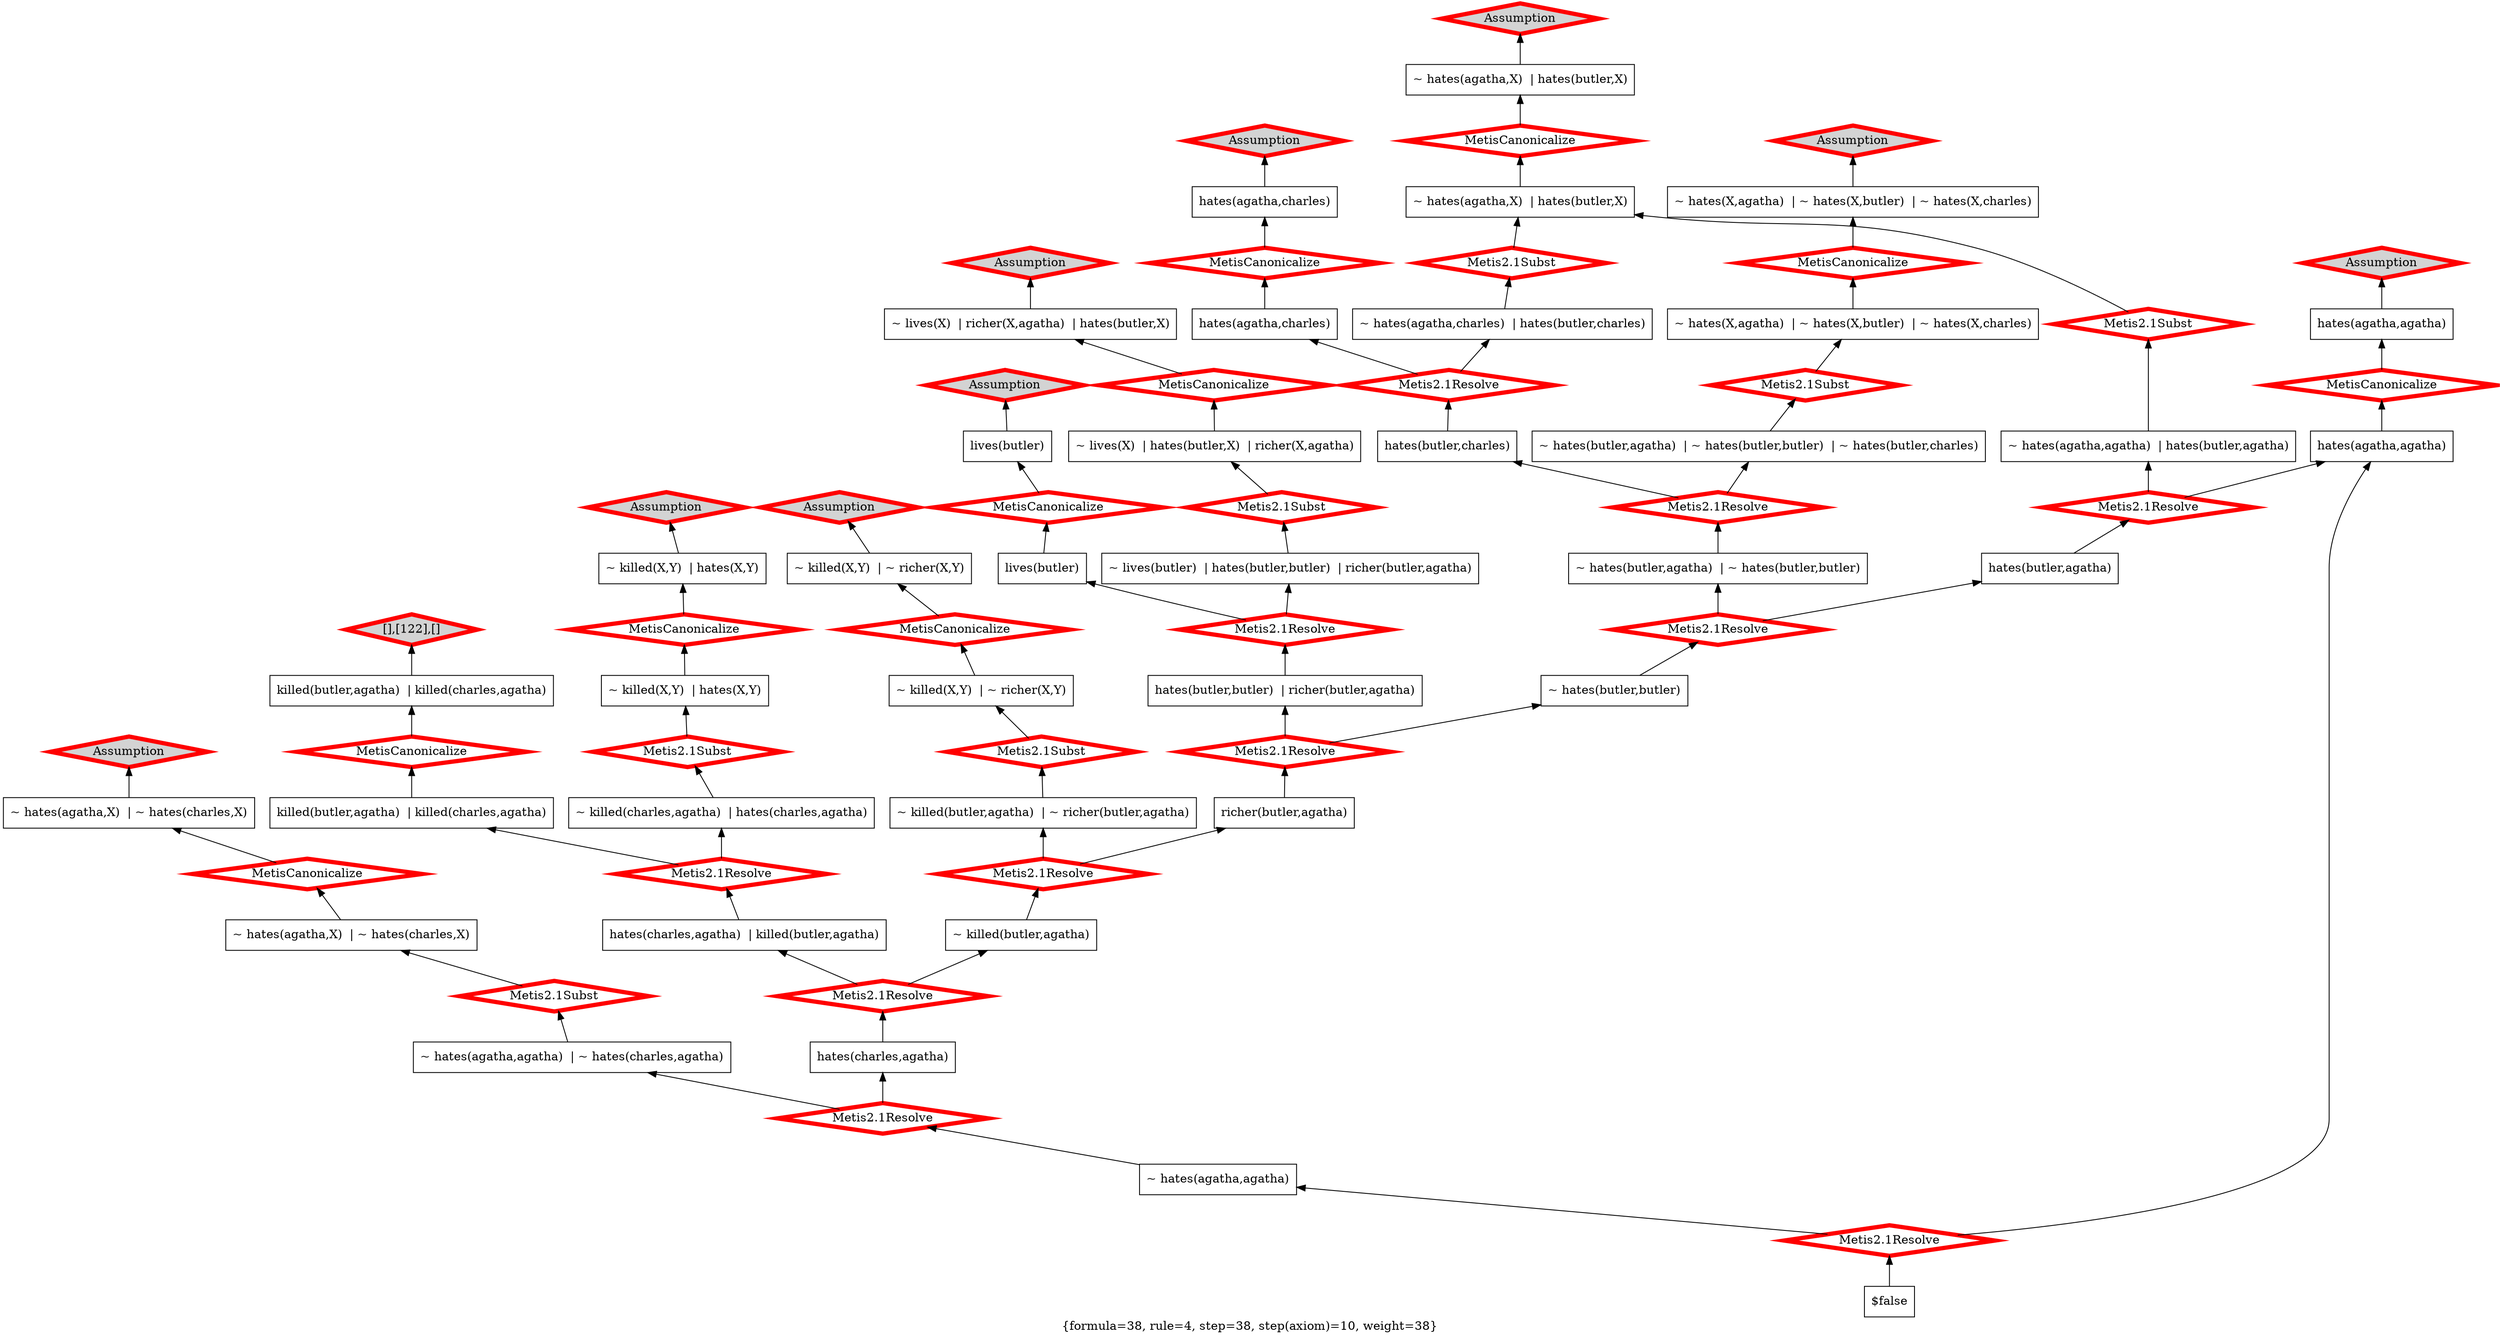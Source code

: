digraph g 
{ rankdir=BT;
 labelloc=b label="{formula=38, rule=4, step=38, step(axiom)=10, weight=38}"  
 "x_116" [ color="black" shape="box" label="~ hates(butler,agatha)  | ~ hates(butler,butler)  | ~ hates(butler,charles)" fillcolor="white" style="filled"  ];
  "x_119" [ color="black" shape="box" label="~ hates(agatha,agatha)  | hates(butler,agatha)" fillcolor="white" style="filled"  ];
  "x_74" [ color="black" shape="box" label="~ killed(X,Y)  | hates(X,Y)" fillcolor="white" style="filled"  ];
  "x_4" [ color="black" shape="box" label="$false" fillcolor="white" style="filled"  ];
  "x_5" [ color="black" shape="box" label="hates(butler,charles)" fillcolor="white" style="filled"  ];
  "x_123" [ color="black" shape="box" label="hates(charles,agatha)" fillcolor="white" style="filled"  ];
  "x_122" [ color="black" shape="box" label="killed(butler,agatha)  | killed(charles,agatha)" fillcolor="white" style="filled"  ];
  "x_76" [ color="black" shape="box" label="~ killed(X,Y)  | ~ richer(X,Y)" fillcolor="white" style="filled"  ];
  "x_7" [ color="black" shape="box" label="~ killed(butler,agatha)  | ~ richer(butler,agatha)" fillcolor="white" style="filled"  ];
  "x_8" [ color="black" shape="box" label="hates(charles,agatha)  | killed(butler,agatha)" fillcolor="white" style="filled"  ];
  "x_12" [ color="black" shape="box" label="~ killed(X,Y)  | hates(X,Y)" fillcolor="white" style="filled"  ];
  "x_83" [ color="black" shape="box" label="~ hates(butler,butler)" fillcolor="white" style="filled"  ];
  "x_13" [ color="black" shape="box" label="hates(agatha,agatha)" fillcolor="white" style="filled"  ];
  "x_84" [ color="black" shape="box" label="~ hates(butler,agatha)  | ~ hates(butler,butler)" fillcolor="white" style="filled"  ];
  "x_52" [ color="black" shape="box" label="~ hates(X,agatha)  | ~ hates(X,butler)  | ~ hates(X,charles)" fillcolor="white" style="filled"  ];
  "x_131" [ color="black" shape="box" label="hates(agatha,charles)" fillcolor="white" style="filled"  ];
  "x_90" [ color="black" shape="box" label="hates(agatha,charles)" fillcolor="white" style="filled"  ];
  "x_22" [ color="black" shape="box" label="~ lives(butler)  | hates(butler,butler)  | richer(butler,agatha)" fillcolor="white" style="filled"  ];
  "x_91" [ color="black" shape="box" label="~ hates(agatha,X)  | ~ hates(charles,X)" fillcolor="white" style="filled"  ];
  "x_93" [ color="black" shape="box" label="~ lives(X)  | richer(X,agatha)  | hates(butler,X)" fillcolor="white" style="filled"  ];
  "x_92" [ color="black" shape="box" label="~ killed(butler,agatha)" fillcolor="white" style="filled"  ];
  "x_26" [ color="black" shape="box" label="~ hates(agatha,agatha)  | ~ hates(charles,agatha)" fillcolor="white" style="filled"  ];
  "x_27" [ color="black" shape="box" label="hates(agatha,agatha)" fillcolor="white" style="filled"  ];
  "x_99" [ color="black" shape="box" label="~ hates(agatha,X)  | ~ hates(charles,X)" fillcolor="white" style="filled"  ];
  "x_102" [ color="black" shape="box" label="lives(butler)" fillcolor="white" style="filled"  ];
  "x_60" [ color="black" shape="box" label="~ hates(agatha,X)  | hates(butler,X)" fillcolor="white" style="filled"  ];
  "x_106" [ color="black" shape="box" label="killed(butler,agatha)  | killed(charles,agatha)" fillcolor="white" style="filled"  ];
  "x_36" [ color="black" shape="box" label="~ hates(agatha,agatha)" fillcolor="white" style="filled"  ];
  "x_138" [ color="black" shape="box" label="~ hates(agatha,charles)  | hates(butler,charles)" fillcolor="white" style="filled"  ];
  "x_107" [ color="black" shape="box" label="~ lives(X)  | hates(butler,X)  | richer(X,agatha)" fillcolor="white" style="filled"  ];
  "x_38" [ color="black" shape="box" label="lives(butler)" fillcolor="white" style="filled"  ];
  "x_39" [ color="black" shape="box" label="~ hates(agatha,X)  | hates(butler,X)" fillcolor="white" style="filled"  ];
  "x_113" [ color="black" shape="box" label="hates(butler,butler)  | richer(butler,agatha)" fillcolor="white" style="filled"  ];
  "x_114" [ color="black" shape="box" label="hates(butler,agatha)" fillcolor="white" style="filled"  ];
  "x_41" [ color="black" shape="box" label="~ killed(charles,agatha)  | hates(charles,agatha)" fillcolor="white" style="filled"  ];
  "x_115" [ color="black" shape="box" label="~ hates(X,agatha)  | ~ hates(X,butler)  | ~ hates(X,charles)" fillcolor="white" style="filled"  ];
  "x_143" [ color="black" shape="box" label="~ killed(X,Y)  | ~ richer(X,Y)" fillcolor="white" style="filled"  ];
  "x_43" [ color="black" shape="box" label="richer(butler,agatha)" fillcolor="white" style="filled"  ];
  "1450b6d7:1242c262046:-7f8e" [ URL="http://browser.inference-web.org/iwbrowser/BrowseNodeSet?url=http%3A%2F%2Finference-web.org%2Fproofs%2Ftptp%2FSolutions%2FPUZ%2FPUZ001-1%2FMetis---2.2%2Fanswer.owl%23ns_refute_0_10" color="red" shape="diamond" label="Metis2.1Subst" fillcolor="white" style="filled" penwidth="5"  ];
  "x_22" -> "1450b6d7:1242c262046:-7f8e";
  "1450b6d7:1242c262046:-7f8e" -> "x_107";
  "1450b6d7:1242c262046:-7fc5" [ URL="http://browser.inference-web.org/iwbrowser/BrowseNodeSet?url=http%3A%2F%2Finference-web.org%2Fproofs%2Ftptp%2FSolutions%2FPUZ%2FPUZ001-1%2FMetis---2.2%2Fanswer.owl%23ns_refute_0_17" color="red" shape="diamond" label="Metis2.1Subst" fillcolor="white" style="filled" penwidth="5"  ];
  "x_116" -> "1450b6d7:1242c262046:-7fc5";
  "1450b6d7:1242c262046:-7fc5" -> "x_52";
  "1450b6d7:1242c262046:-7ff9" [ URL="http://browser.inference-web.org/iwbrowser/BrowseNodeSet?url=http%3A%2F%2Finference-web.org%2Fproofs%2Ftptp%2FSolutions%2FPUZ%2FPUZ001-1%2FMetis---2.2%2Fanswer.owl%23ns_refute_0_26" color="red" shape="diamond" label="Metis2.1Resolve" fillcolor="white" style="filled" penwidth="5"  ];
  "x_36" -> "1450b6d7:1242c262046:-7ff9";
  "1450b6d7:1242c262046:-7ff9" -> "x_26";
  "1450b6d7:1242c262046:-7ff9" -> "x_123";
  "1450b6d7:1242c262046:-7fe9" [ URL="http://browser.inference-web.org/iwbrowser/BrowseNodeSet?url=http%3A%2F%2Finference-web.org%2Fproofs%2Ftptp%2FSolutions%2FPUZ%2FPUZ001-1%2FMetis---2.2%2Fanswer.owl%23ns_refute_0_25" color="red" shape="diamond" label="Metis2.1Resolve" fillcolor="white" style="filled" penwidth="5"  ];
  "x_123" -> "1450b6d7:1242c262046:-7fe9";
  "1450b6d7:1242c262046:-7fe9" -> "x_8";
  "1450b6d7:1242c262046:-7fe9" -> "x_92";
  "1450b6d7:1242c262046:-7f9e" [ URL="http://browser.inference-web.org/iwbrowser/BrowseNodeSet?url=http%3A%2F%2Finference-web.org%2Fproofs%2Ftptp%2FSolutions%2FPUZ%2FPUZ001-1%2FMetis---2.2%2Fanswer.owl%23ns_refute_0_20" color="red" shape="diamond" label="Metis2.1Subst" fillcolor="white" style="filled" penwidth="5"  ];
  "x_119" -> "1450b6d7:1242c262046:-7f9e";
  "1450b6d7:1242c262046:-7f9e" -> "x_60";
  "1450b6d7:1242c262046:-7f6f" [ URL="http://browser.inference-web.org/iwbrowser/BrowseNodeSet?url=http%3A%2F%2Finference-web.org%2Fproofs%2Ftptp%2FSolutions%2FPUZ%2FPUZ001-1%2FMetis---2.2%2Fanswer.owl%23ns_killer_hates_victim" color="red" shape="diamond" label="Assumption" fillcolor="lightgrey" style="filled" penwidth="5"  ];
  "x_12" -> "1450b6d7:1242c262046:-7f6f";
  "1450b6d7:1242c262046:-7fc1" [ URL="http://browser.inference-web.org/iwbrowser/BrowseNodeSet?url=http%3A%2F%2Finference-web.org%2Fproofs%2Ftptp%2FSolutions%2FPUZ%2FPUZ001-1%2FMetis---2.2%2Fanswer.owl%23ns_refute_0_16" color="red" shape="diamond" label="MetisCanonicalize" fillcolor="white" style="filled" penwidth="5"  ];
  "x_52" -> "1450b6d7:1242c262046:-7fc1";
  "1450b6d7:1242c262046:-7fc1" -> "x_115";
  "1450b6d7:1242c262046:-7f68" [ URL="http://browser.inference-web.org/iwbrowser/BrowseNodeSet?url=http%3A%2F%2Finference-web.org%2Fproofs%2Ftptp%2FSolutions%2FPUZ%2FPUZ001-1%2FMetis---2.2%2Fanswer.owl%23ns_prove_neither_charles_nor_butler_did_it" color="red" shape="diamond" label="[],[122],[]" fillcolor="lightgrey" style="filled" penwidth="5"  ];
  "x_122" -> "1450b6d7:1242c262046:-7f68";
  "1450b6d7:1242c262046:-7fa6" [ URL="http://browser.inference-web.org/iwbrowser/BrowseNodeSet?url=http%3A%2F%2Finference-web.org%2Fproofs%2Ftptp%2FSolutions%2FPUZ%2FPUZ001-1%2FMetis---2.2%2Fanswer.owl%23ns_agatha_hates_charles" color="red" shape="diamond" label="Assumption" fillcolor="lightgrey" style="filled" penwidth="5"  ];
  "x_131" -> "1450b6d7:1242c262046:-7fa6";
  "1450b6d7:1242c262046:-7ffe" [ URL="http://browser.inference-web.org/iwbrowser/BrowseNodeSet?url=http%3A%2F%2Finference-web.org%2Fproofs%2Ftptp%2FSolutions%2FPUZ%2FPUZ001-1%2FMetis---2.2%2Fanswer.owl%23answer" color="red" shape="diamond" label="Metis2.1Resolve" fillcolor="white" style="filled" penwidth="5"  ];
  "x_4" -> "1450b6d7:1242c262046:-7ffe";
  "1450b6d7:1242c262046:-7ffe" -> "x_27";
  "1450b6d7:1242c262046:-7ffe" -> "x_36";
  "1450b6d7:1242c262046:-7ff0" [ URL="http://browser.inference-web.org/iwbrowser/BrowseNodeSet?url=http%3A%2F%2Finference-web.org%2Fproofs%2Ftptp%2FSolutions%2FPUZ%2FPUZ001-1%2FMetis---2.2%2Fanswer.owl%23ns_refute_0_0" color="red" shape="diamond" label="MetisCanonicalize" fillcolor="white" style="filled" penwidth="5"  ];
  "x_91" -> "1450b6d7:1242c262046:-7ff0";
  "1450b6d7:1242c262046:-7ff0" -> "x_99";
  "1450b6d7:1242c262046:-7fb1" [ URL="http://browser.inference-web.org/iwbrowser/BrowseNodeSet?url=http%3A%2F%2Finference-web.org%2Fproofs%2Ftptp%2FSolutions%2FPUZ%2FPUZ001-1%2FMetis---2.2%2Fanswer.owl%23ns_refute_0_13" color="red" shape="diamond" label="MetisCanonicalize" fillcolor="white" style="filled" penwidth="5"  ];
  "x_60" -> "1450b6d7:1242c262046:-7fb1";
  "1450b6d7:1242c262046:-7fb1" -> "x_39";
  "1450b6d7:1242c262046:-7fcf" [ URL="http://browser.inference-web.org/iwbrowser/BrowseNodeSet?url=http%3A%2F%2Finference-web.org%2Fproofs%2Ftptp%2FSolutions%2FPUZ%2FPUZ001-1%2FMetis---2.2%2Fanswer.owl%23ns_refute_0_22" color="red" shape="diamond" label="Metis2.1Resolve" fillcolor="white" style="filled" penwidth="5"  ];
  "x_83" -> "1450b6d7:1242c262046:-7fcf";
  "1450b6d7:1242c262046:-7fcf" -> "x_84";
  "1450b6d7:1242c262046:-7fcf" -> "x_114";
  "1450b6d7:1242c262046:-7fdb" [ URL="http://browser.inference-web.org/iwbrowser/BrowseNodeSet?url=http%3A%2F%2Finference-web.org%2Fproofs%2Ftptp%2FSolutions%2FPUZ%2FPUZ001-1%2FMetis---2.2%2Fanswer.owl%23ns_refute_0_6" color="red" shape="diamond" label="MetisCanonicalize" fillcolor="white" style="filled" penwidth="5"  ];
  "x_143" -> "1450b6d7:1242c262046:-7fdb";
  "1450b6d7:1242c262046:-7fdb" -> "x_76";
  "1450b6d7:1242c262046:-7fb5" [ URL="http://browser.inference-web.org/iwbrowser/BrowseNodeSet?url=http%3A%2F%2Finference-web.org%2Fproofs%2Ftptp%2FSolutions%2FPUZ%2FPUZ001-1%2FMetis---2.2%2Fanswer.owl%23ns_refute_0_14" color="red" shape="diamond" label="Metis2.1Subst" fillcolor="white" style="filled" penwidth="5"  ];
  "x_138" -> "1450b6d7:1242c262046:-7fb5";
  "1450b6d7:1242c262046:-7fb5" -> "x_60";
  "1450b6d7:1242c262046:-7fdf" [ URL="http://browser.inference-web.org/iwbrowser/BrowseNodeSet?url=http%3A%2F%2Finference-web.org%2Fproofs%2Ftptp%2FSolutions%2FPUZ%2FPUZ001-1%2FMetis---2.2%2Fanswer.owl%23ns_refute_0_7" color="red" shape="diamond" label="Metis2.1Subst" fillcolor="white" style="filled" penwidth="5"  ];
  "x_7" -> "1450b6d7:1242c262046:-7fdf";
  "1450b6d7:1242c262046:-7fdf" -> "x_143";
  "1450b6d7:1242c262046:-7f73" [ URL="http://browser.inference-web.org/iwbrowser/BrowseNodeSet?url=http%3A%2F%2Finference-web.org%2Fproofs%2Ftptp%2FSolutions%2FPUZ%2FPUZ001-1%2FMetis---2.2%2Fanswer.owl%23ns_refute_0_3" color="red" shape="diamond" label="MetisCanonicalize" fillcolor="white" style="filled" penwidth="5"  ];
  "x_74" -> "1450b6d7:1242c262046:-7f73";
  "1450b6d7:1242c262046:-7f73" -> "x_12";
  "1450b6d7:1242c262046:-7faa" [ URL="http://browser.inference-web.org/iwbrowser/BrowseNodeSet?url=http%3A%2F%2Finference-web.org%2Fproofs%2Ftptp%2FSolutions%2FPUZ%2FPUZ001-1%2FMetis---2.2%2Fanswer.owl%23ns_refute_0_12" color="red" shape="diamond" label="MetisCanonicalize" fillcolor="white" style="filled" penwidth="5"  ];
  "x_90" -> "1450b6d7:1242c262046:-7faa";
  "1450b6d7:1242c262046:-7faa" -> "x_131";
  "1450b6d7:1242c262046:-7f7c" [ URL="http://browser.inference-web.org/iwbrowser/BrowseNodeSet?url=http%3A%2F%2Finference-web.org%2Fproofs%2Ftptp%2FSolutions%2FPUZ%2FPUZ001-1%2FMetis---2.2%2Fanswer.owl%23ns_refute_0_5" color="red" shape="diamond" label="Metis2.1Resolve" fillcolor="white" style="filled" penwidth="5"  ];
  "x_8" -> "1450b6d7:1242c262046:-7f7c";
  "1450b6d7:1242c262046:-7f7c" -> "x_41";
  "1450b6d7:1242c262046:-7f7c" -> "x_106";
  "1450b6d7:1242c262046:-7fd7" [ URL="http://browser.inference-web.org/iwbrowser/BrowseNodeSet?url=http%3A%2F%2Finference-web.org%2Fproofs%2Ftptp%2FSolutions%2FPUZ%2FPUZ001-1%2FMetis---2.2%2Fanswer.owl%23ns_poorer_killer" color="red" shape="diamond" label="Assumption" fillcolor="lightgrey" style="filled" penwidth="5"  ];
  "x_76" -> "1450b6d7:1242c262046:-7fd7";
  "1450b6d7:1242c262046:-7fba" [ URL="http://browser.inference-web.org/iwbrowser/BrowseNodeSet?url=http%3A%2F%2Finference-web.org%2Fproofs%2Ftptp%2FSolutions%2FPUZ%2FPUZ001-1%2FMetis---2.2%2Fanswer.owl%23ns_refute_0_15" color="red" shape="diamond" label="Metis2.1Resolve" fillcolor="white" style="filled" penwidth="5"  ];
  "x_5" -> "1450b6d7:1242c262046:-7fba";
  "1450b6d7:1242c262046:-7fba" -> "x_90";
  "1450b6d7:1242c262046:-7fba" -> "x_138";
  "1450b6d7:1242c262046:-7f96" [ URL="http://browser.inference-web.org/iwbrowser/BrowseNodeSet?url=http%3A%2F%2Finference-web.org%2Fproofs%2Ftptp%2FSolutions%2FPUZ%2FPUZ001-1%2FMetis---2.2%2Fanswer.owl%23ns_agatha_hates_agatha" color="red" shape="diamond" label="Assumption" fillcolor="lightgrey" style="filled" penwidth="5"  ];
  "x_13" -> "1450b6d7:1242c262046:-7f96";
  "1450b6d7:1242c262046:-7f86" [ URL="http://browser.inference-web.org/iwbrowser/BrowseNodeSet?url=http%3A%2F%2Finference-web.org%2Fproofs%2Ftptp%2FSolutions%2FPUZ%2FPUZ001-1%2FMetis---2.2%2Fanswer.owl%23ns_butler_hates_poor" color="red" shape="diamond" label="Assumption" fillcolor="lightgrey" style="filled" penwidth="5"  ];
  "x_93" -> "1450b6d7:1242c262046:-7f86";
  "1450b6d7:1242c262046:-7fca" [ URL="http://browser.inference-web.org/iwbrowser/BrowseNodeSet?url=http%3A%2F%2Finference-web.org%2Fproofs%2Ftptp%2FSolutions%2FPUZ%2FPUZ001-1%2FMetis---2.2%2Fanswer.owl%23ns_refute_0_18" color="red" shape="diamond" label="Metis2.1Resolve" fillcolor="white" style="filled" penwidth="5"  ];
  "x_84" -> "1450b6d7:1242c262046:-7fca";
  "1450b6d7:1242c262046:-7fca" -> "x_5";
  "1450b6d7:1242c262046:-7fca" -> "x_116";
  "1450b6d7:1242c262046:-7ff4" [ URL="http://browser.inference-web.org/iwbrowser/BrowseNodeSet?url=http%3A%2F%2Finference-web.org%2Fproofs%2Ftptp%2FSolutions%2FPUZ%2FPUZ001-1%2FMetis---2.2%2Fanswer.owl%23ns_refute_0_1" color="red" shape="diamond" label="Metis2.1Subst" fillcolor="white" style="filled" penwidth="5"  ];
  "x_26" -> "1450b6d7:1242c262046:-7ff4";
  "1450b6d7:1242c262046:-7ff4" -> "x_91";
  "1450b6d7:1242c262046:-7f93" [ URL="http://browser.inference-web.org/iwbrowser/BrowseNodeSet?url=http%3A%2F%2Finference-web.org%2Fproofs%2Ftptp%2FSolutions%2FPUZ%2FPUZ001-1%2FMetis---2.2%2Fanswer.owl%23ns_refute_0_11" color="red" shape="diamond" label="Metis2.1Resolve" fillcolor="white" style="filled" penwidth="5"  ];
  "x_113" -> "1450b6d7:1242c262046:-7f93";
  "1450b6d7:1242c262046:-7f93" -> "x_22";
  "1450b6d7:1242c262046:-7f93" -> "x_38";
  "1450b6d7:1242c262046:-7fec" [ URL="http://browser.inference-web.org/iwbrowser/BrowseNodeSet?url=http%3A%2F%2Finference-web.org%2Fproofs%2Ftptp%2FSolutions%2FPUZ%2FPUZ001-1%2FMetis---2.2%2Fanswer.owl%23ns_different_hates" color="red" shape="diamond" label="Assumption" fillcolor="lightgrey" style="filled" penwidth="5"  ];
  "x_99" -> "1450b6d7:1242c262046:-7fec";
  "1450b6d7:1242c262046:-7f7f" [ URL="http://browser.inference-web.org/iwbrowser/BrowseNodeSet?url=http%3A%2F%2Finference-web.org%2Fproofs%2Ftptp%2FSolutions%2FPUZ%2FPUZ001-1%2FMetis---2.2%2Fanswer.owl%23ns_butler" color="red" shape="diamond" label="Assumption" fillcolor="lightgrey" style="filled" penwidth="5"  ];
  "x_102" -> "1450b6d7:1242c262046:-7f7f";
  "1450b6d7:1242c262046:-7f83" [ URL="http://browser.inference-web.org/iwbrowser/BrowseNodeSet?url=http%3A%2F%2Finference-web.org%2Fproofs%2Ftptp%2FSolutions%2FPUZ%2FPUZ001-1%2FMetis---2.2%2Fanswer.owl%23ns_refute_0_8" color="red" shape="diamond" label="MetisCanonicalize" fillcolor="white" style="filled" penwidth="5"  ];
  "x_38" -> "1450b6d7:1242c262046:-7f83";
  "1450b6d7:1242c262046:-7f83" -> "x_102";
  "1450b6d7:1242c262046:-7fe4" [ URL="http://browser.inference-web.org/iwbrowser/BrowseNodeSet?url=http%3A%2F%2Finference-web.org%2Fproofs%2Ftptp%2FSolutions%2FPUZ%2FPUZ001-1%2FMetis---2.2%2Fanswer.owl%23ns_refute_0_24" color="red" shape="diamond" label="Metis2.1Resolve" fillcolor="white" style="filled" penwidth="5"  ];
  "x_92" -> "1450b6d7:1242c262046:-7fe4";
  "1450b6d7:1242c262046:-7fe4" -> "x_7";
  "1450b6d7:1242c262046:-7fe4" -> "x_43";
  "1450b6d7:1242c262046:-7f8a" [ URL="http://browser.inference-web.org/iwbrowser/BrowseNodeSet?url=http%3A%2F%2Finference-web.org%2Fproofs%2Ftptp%2FSolutions%2FPUZ%2FPUZ001-1%2FMetis---2.2%2Fanswer.owl%23ns_refute_0_9" color="red" shape="diamond" label="MetisCanonicalize" fillcolor="white" style="filled" penwidth="5"  ];
  "x_107" -> "1450b6d7:1242c262046:-7f8a";
  "1450b6d7:1242c262046:-7f8a" -> "x_93";
  "1450b6d7:1242c262046:-7f6c" [ URL="http://browser.inference-web.org/iwbrowser/BrowseNodeSet?url=http%3A%2F%2Finference-web.org%2Fproofs%2Ftptp%2FSolutions%2FPUZ%2FPUZ001-1%2FMetis---2.2%2Fanswer.owl%23ns_refute_0_2" color="red" shape="diamond" label="MetisCanonicalize" fillcolor="white" style="filled" penwidth="5"  ];
  "x_106" -> "1450b6d7:1242c262046:-7f6c";
  "1450b6d7:1242c262046:-7f6c" -> "x_122";
  "1450b6d7:1242c262046:-7f9a" [ URL="http://browser.inference-web.org/iwbrowser/BrowseNodeSet?url=http%3A%2F%2Finference-web.org%2Fproofs%2Ftptp%2FSolutions%2FPUZ%2FPUZ001-1%2FMetis---2.2%2Fanswer.owl%23ns_refute_0_19" color="red" shape="diamond" label="MetisCanonicalize" fillcolor="white" style="filled" penwidth="5"  ];
  "x_27" -> "1450b6d7:1242c262046:-7f9a";
  "1450b6d7:1242c262046:-7f9a" -> "x_13";
  "1450b6d7:1242c262046:-7fbd" [ URL="http://browser.inference-web.org/iwbrowser/BrowseNodeSet?url=http%3A%2F%2Finference-web.org%2Fproofs%2Ftptp%2FSolutions%2FPUZ%2FPUZ001-1%2FMetis---2.2%2Fanswer.owl%23ns_no_one_hates_everyone" color="red" shape="diamond" label="Assumption" fillcolor="lightgrey" style="filled" penwidth="5"  ];
  "x_115" -> "1450b6d7:1242c262046:-7fbd";
  "1450b6d7:1242c262046:-7fd4" [ URL="http://browser.inference-web.org/iwbrowser/BrowseNodeSet?url=http%3A%2F%2Finference-web.org%2Fproofs%2Ftptp%2FSolutions%2FPUZ%2FPUZ001-1%2FMetis---2.2%2Fanswer.owl%23ns_refute_0_23" color="red" shape="diamond" label="Metis2.1Resolve" fillcolor="white" style="filled" penwidth="5"  ];
  "x_43" -> "1450b6d7:1242c262046:-7fd4";
  "1450b6d7:1242c262046:-7fd4" -> "x_83";
  "1450b6d7:1242c262046:-7fd4" -> "x_113";
  "1450b6d7:1242c262046:-7fad" [ URL="http://browser.inference-web.org/iwbrowser/BrowseNodeSet?url=http%3A%2F%2Finference-web.org%2Fproofs%2Ftptp%2FSolutions%2FPUZ%2FPUZ001-1%2FMetis---2.2%2Fanswer.owl%23ns_same_hates" color="red" shape="diamond" label="Assumption" fillcolor="lightgrey" style="filled" penwidth="5"  ];
  "x_39" -> "1450b6d7:1242c262046:-7fad";
  "1450b6d7:1242c262046:-7f77" [ URL="http://browser.inference-web.org/iwbrowser/BrowseNodeSet?url=http%3A%2F%2Finference-web.org%2Fproofs%2Ftptp%2FSolutions%2FPUZ%2FPUZ001-1%2FMetis---2.2%2Fanswer.owl%23ns_refute_0_4" color="red" shape="diamond" label="Metis2.1Subst" fillcolor="white" style="filled" penwidth="5"  ];
  "x_41" -> "1450b6d7:1242c262046:-7f77";
  "1450b6d7:1242c262046:-7f77" -> "x_74";
  "1450b6d7:1242c262046:-7fa3" [ URL="http://browser.inference-web.org/iwbrowser/BrowseNodeSet?url=http%3A%2F%2Finference-web.org%2Fproofs%2Ftptp%2FSolutions%2FPUZ%2FPUZ001-1%2FMetis---2.2%2Fanswer.owl%23ns_refute_0_21" color="red" shape="diamond" label="Metis2.1Resolve" fillcolor="white" style="filled" penwidth="5"  ];
  "x_114" -> "1450b6d7:1242c262046:-7fa3";
  "1450b6d7:1242c262046:-7fa3" -> "x_27";
  "1450b6d7:1242c262046:-7fa3" -> "x_119";
  }

